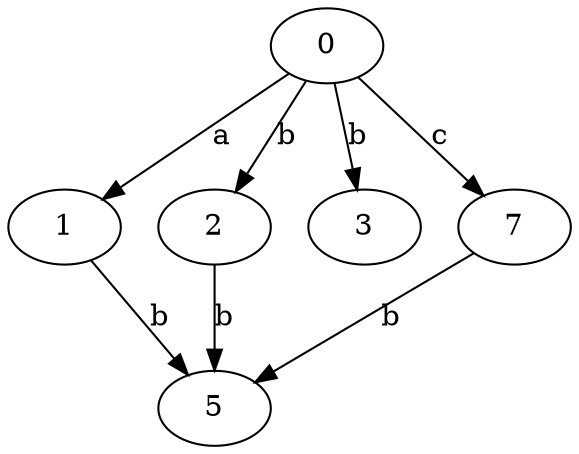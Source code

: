 strict digraph  {
0;
1;
2;
3;
5;
7;
0 -> 1  [label=a];
0 -> 2  [label=b];
0 -> 3  [label=b];
0 -> 7  [label=c];
1 -> 5  [label=b];
2 -> 5  [label=b];
7 -> 5  [label=b];
}
